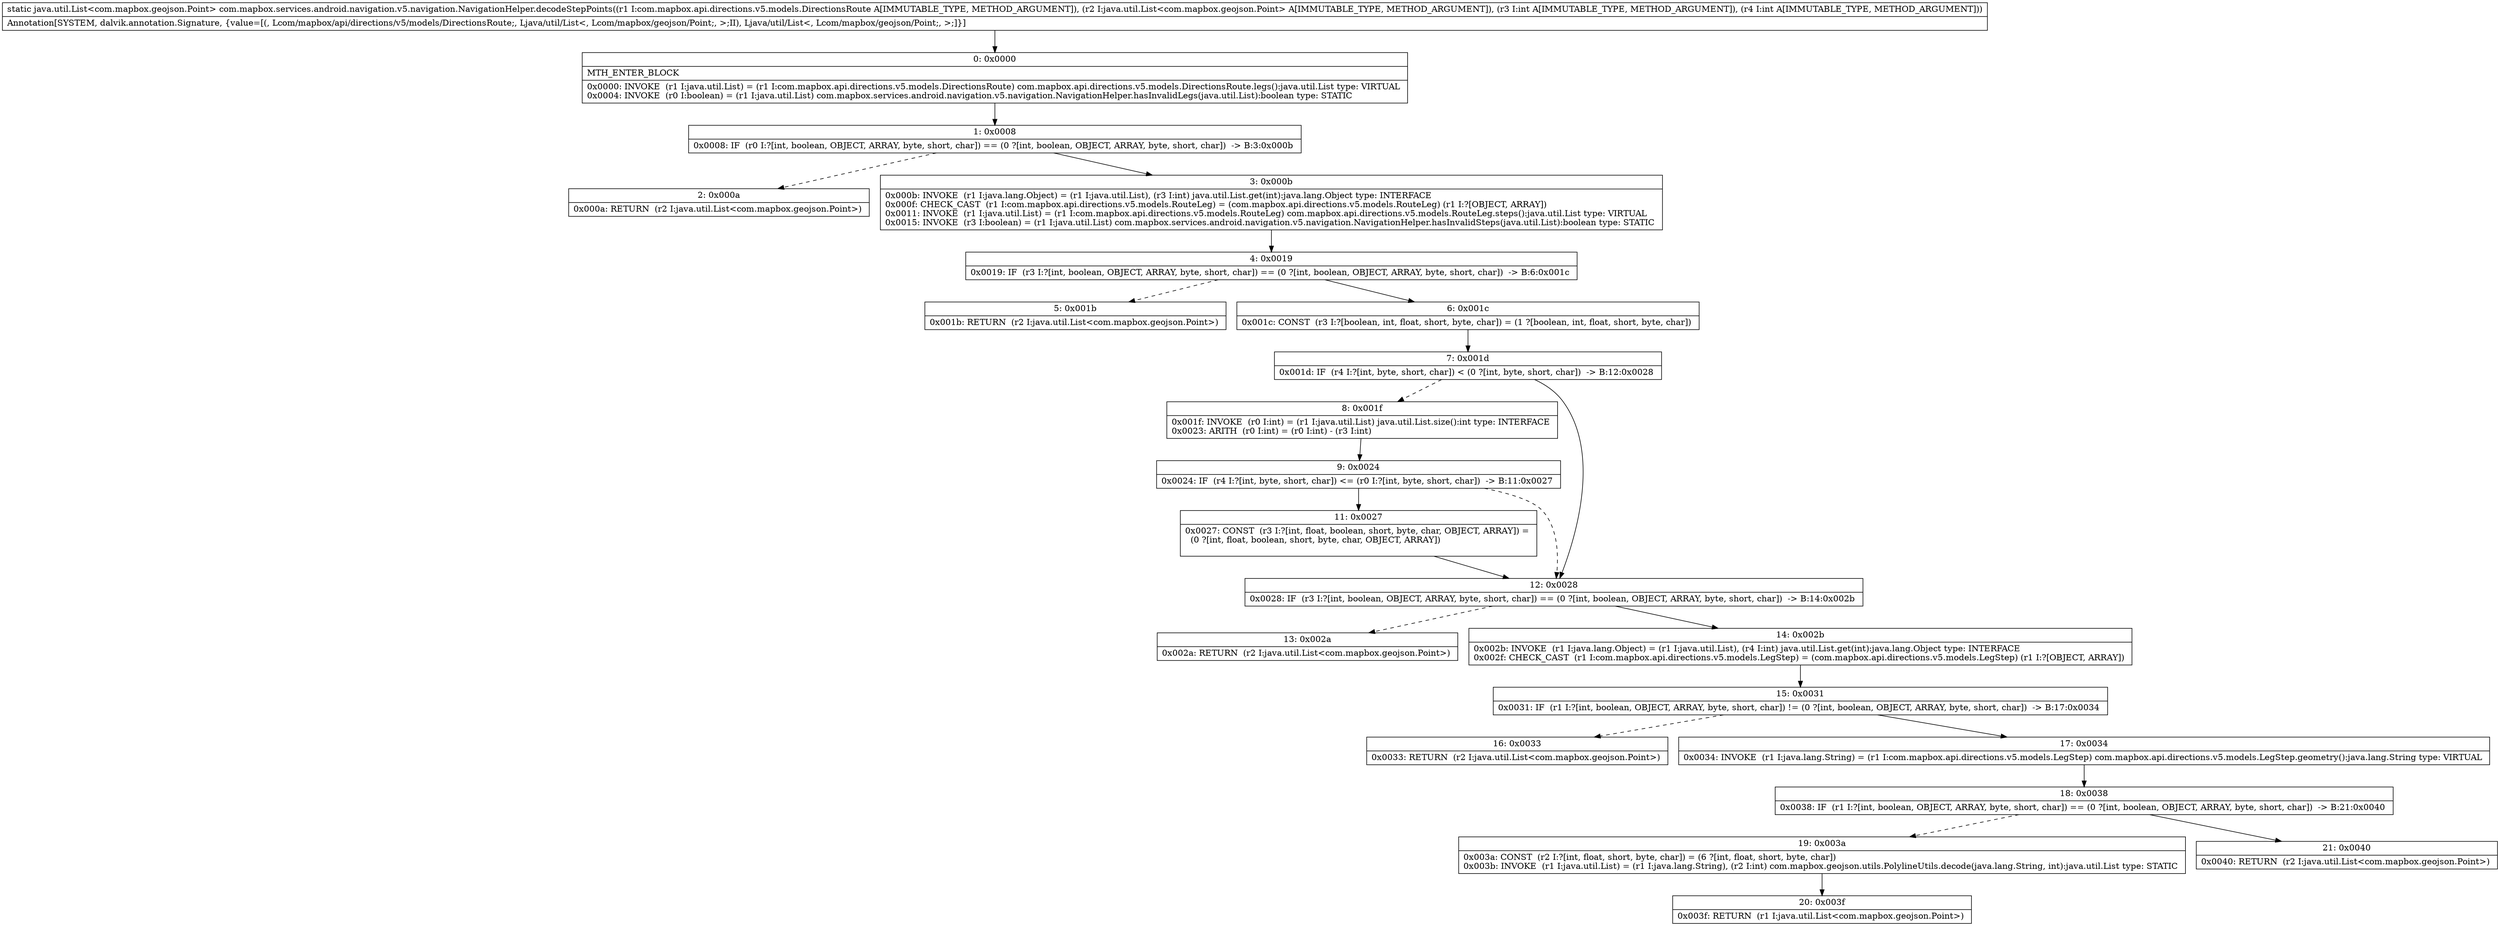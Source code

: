 digraph "CFG forcom.mapbox.services.android.navigation.v5.navigation.NavigationHelper.decodeStepPoints(Lcom\/mapbox\/api\/directions\/v5\/models\/DirectionsRoute;Ljava\/util\/List;II)Ljava\/util\/List;" {
Node_0 [shape=record,label="{0\:\ 0x0000|MTH_ENTER_BLOCK\l|0x0000: INVOKE  (r1 I:java.util.List) = (r1 I:com.mapbox.api.directions.v5.models.DirectionsRoute) com.mapbox.api.directions.v5.models.DirectionsRoute.legs():java.util.List type: VIRTUAL \l0x0004: INVOKE  (r0 I:boolean) = (r1 I:java.util.List) com.mapbox.services.android.navigation.v5.navigation.NavigationHelper.hasInvalidLegs(java.util.List):boolean type: STATIC \l}"];
Node_1 [shape=record,label="{1\:\ 0x0008|0x0008: IF  (r0 I:?[int, boolean, OBJECT, ARRAY, byte, short, char]) == (0 ?[int, boolean, OBJECT, ARRAY, byte, short, char])  \-\> B:3:0x000b \l}"];
Node_2 [shape=record,label="{2\:\ 0x000a|0x000a: RETURN  (r2 I:java.util.List\<com.mapbox.geojson.Point\>) \l}"];
Node_3 [shape=record,label="{3\:\ 0x000b|0x000b: INVOKE  (r1 I:java.lang.Object) = (r1 I:java.util.List), (r3 I:int) java.util.List.get(int):java.lang.Object type: INTERFACE \l0x000f: CHECK_CAST  (r1 I:com.mapbox.api.directions.v5.models.RouteLeg) = (com.mapbox.api.directions.v5.models.RouteLeg) (r1 I:?[OBJECT, ARRAY]) \l0x0011: INVOKE  (r1 I:java.util.List) = (r1 I:com.mapbox.api.directions.v5.models.RouteLeg) com.mapbox.api.directions.v5.models.RouteLeg.steps():java.util.List type: VIRTUAL \l0x0015: INVOKE  (r3 I:boolean) = (r1 I:java.util.List) com.mapbox.services.android.navigation.v5.navigation.NavigationHelper.hasInvalidSteps(java.util.List):boolean type: STATIC \l}"];
Node_4 [shape=record,label="{4\:\ 0x0019|0x0019: IF  (r3 I:?[int, boolean, OBJECT, ARRAY, byte, short, char]) == (0 ?[int, boolean, OBJECT, ARRAY, byte, short, char])  \-\> B:6:0x001c \l}"];
Node_5 [shape=record,label="{5\:\ 0x001b|0x001b: RETURN  (r2 I:java.util.List\<com.mapbox.geojson.Point\>) \l}"];
Node_6 [shape=record,label="{6\:\ 0x001c|0x001c: CONST  (r3 I:?[boolean, int, float, short, byte, char]) = (1 ?[boolean, int, float, short, byte, char]) \l}"];
Node_7 [shape=record,label="{7\:\ 0x001d|0x001d: IF  (r4 I:?[int, byte, short, char]) \< (0 ?[int, byte, short, char])  \-\> B:12:0x0028 \l}"];
Node_8 [shape=record,label="{8\:\ 0x001f|0x001f: INVOKE  (r0 I:int) = (r1 I:java.util.List) java.util.List.size():int type: INTERFACE \l0x0023: ARITH  (r0 I:int) = (r0 I:int) \- (r3 I:int) \l}"];
Node_9 [shape=record,label="{9\:\ 0x0024|0x0024: IF  (r4 I:?[int, byte, short, char]) \<= (r0 I:?[int, byte, short, char])  \-\> B:11:0x0027 \l}"];
Node_11 [shape=record,label="{11\:\ 0x0027|0x0027: CONST  (r3 I:?[int, float, boolean, short, byte, char, OBJECT, ARRAY]) = \l  (0 ?[int, float, boolean, short, byte, char, OBJECT, ARRAY])\l \l}"];
Node_12 [shape=record,label="{12\:\ 0x0028|0x0028: IF  (r3 I:?[int, boolean, OBJECT, ARRAY, byte, short, char]) == (0 ?[int, boolean, OBJECT, ARRAY, byte, short, char])  \-\> B:14:0x002b \l}"];
Node_13 [shape=record,label="{13\:\ 0x002a|0x002a: RETURN  (r2 I:java.util.List\<com.mapbox.geojson.Point\>) \l}"];
Node_14 [shape=record,label="{14\:\ 0x002b|0x002b: INVOKE  (r1 I:java.lang.Object) = (r1 I:java.util.List), (r4 I:int) java.util.List.get(int):java.lang.Object type: INTERFACE \l0x002f: CHECK_CAST  (r1 I:com.mapbox.api.directions.v5.models.LegStep) = (com.mapbox.api.directions.v5.models.LegStep) (r1 I:?[OBJECT, ARRAY]) \l}"];
Node_15 [shape=record,label="{15\:\ 0x0031|0x0031: IF  (r1 I:?[int, boolean, OBJECT, ARRAY, byte, short, char]) != (0 ?[int, boolean, OBJECT, ARRAY, byte, short, char])  \-\> B:17:0x0034 \l}"];
Node_16 [shape=record,label="{16\:\ 0x0033|0x0033: RETURN  (r2 I:java.util.List\<com.mapbox.geojson.Point\>) \l}"];
Node_17 [shape=record,label="{17\:\ 0x0034|0x0034: INVOKE  (r1 I:java.lang.String) = (r1 I:com.mapbox.api.directions.v5.models.LegStep) com.mapbox.api.directions.v5.models.LegStep.geometry():java.lang.String type: VIRTUAL \l}"];
Node_18 [shape=record,label="{18\:\ 0x0038|0x0038: IF  (r1 I:?[int, boolean, OBJECT, ARRAY, byte, short, char]) == (0 ?[int, boolean, OBJECT, ARRAY, byte, short, char])  \-\> B:21:0x0040 \l}"];
Node_19 [shape=record,label="{19\:\ 0x003a|0x003a: CONST  (r2 I:?[int, float, short, byte, char]) = (6 ?[int, float, short, byte, char]) \l0x003b: INVOKE  (r1 I:java.util.List) = (r1 I:java.lang.String), (r2 I:int) com.mapbox.geojson.utils.PolylineUtils.decode(java.lang.String, int):java.util.List type: STATIC \l}"];
Node_20 [shape=record,label="{20\:\ 0x003f|0x003f: RETURN  (r1 I:java.util.List\<com.mapbox.geojson.Point\>) \l}"];
Node_21 [shape=record,label="{21\:\ 0x0040|0x0040: RETURN  (r2 I:java.util.List\<com.mapbox.geojson.Point\>) \l}"];
MethodNode[shape=record,label="{static java.util.List\<com.mapbox.geojson.Point\> com.mapbox.services.android.navigation.v5.navigation.NavigationHelper.decodeStepPoints((r1 I:com.mapbox.api.directions.v5.models.DirectionsRoute A[IMMUTABLE_TYPE, METHOD_ARGUMENT]), (r2 I:java.util.List\<com.mapbox.geojson.Point\> A[IMMUTABLE_TYPE, METHOD_ARGUMENT]), (r3 I:int A[IMMUTABLE_TYPE, METHOD_ARGUMENT]), (r4 I:int A[IMMUTABLE_TYPE, METHOD_ARGUMENT]))  | Annotation[SYSTEM, dalvik.annotation.Signature, \{value=[(, Lcom\/mapbox\/api\/directions\/v5\/models\/DirectionsRoute;, Ljava\/util\/List\<, Lcom\/mapbox\/geojson\/Point;, \>;II), Ljava\/util\/List\<, Lcom\/mapbox\/geojson\/Point;, \>;]\}]\l}"];
MethodNode -> Node_0;
Node_0 -> Node_1;
Node_1 -> Node_2[style=dashed];
Node_1 -> Node_3;
Node_3 -> Node_4;
Node_4 -> Node_5[style=dashed];
Node_4 -> Node_6;
Node_6 -> Node_7;
Node_7 -> Node_8[style=dashed];
Node_7 -> Node_12;
Node_8 -> Node_9;
Node_9 -> Node_11;
Node_9 -> Node_12[style=dashed];
Node_11 -> Node_12;
Node_12 -> Node_13[style=dashed];
Node_12 -> Node_14;
Node_14 -> Node_15;
Node_15 -> Node_16[style=dashed];
Node_15 -> Node_17;
Node_17 -> Node_18;
Node_18 -> Node_19[style=dashed];
Node_18 -> Node_21;
Node_19 -> Node_20;
}

